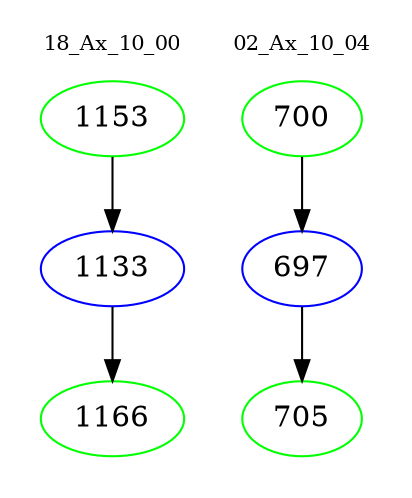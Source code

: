 digraph{
subgraph cluster_0 {
color = white
label = "18_Ax_10_00";
fontsize=10;
T0_1153 [label="1153", color="green"]
T0_1153 -> T0_1133 [color="black"]
T0_1133 [label="1133", color="blue"]
T0_1133 -> T0_1166 [color="black"]
T0_1166 [label="1166", color="green"]
}
subgraph cluster_1 {
color = white
label = "02_Ax_10_04";
fontsize=10;
T1_700 [label="700", color="green"]
T1_700 -> T1_697 [color="black"]
T1_697 [label="697", color="blue"]
T1_697 -> T1_705 [color="black"]
T1_705 [label="705", color="green"]
}
}
